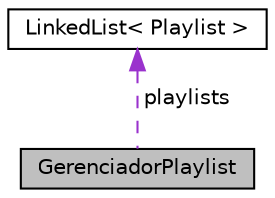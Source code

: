 digraph "GerenciadorPlaylist"
{
 // LATEX_PDF_SIZE
  edge [fontname="Helvetica",fontsize="10",labelfontname="Helvetica",labelfontsize="10"];
  node [fontname="Helvetica",fontsize="10",shape=record];
  Node1 [label="GerenciadorPlaylist",height=0.2,width=0.4,color="black", fillcolor="grey75", style="filled", fontcolor="black",tooltip=" "];
  Node2 -> Node1 [dir="back",color="darkorchid3",fontsize="10",style="dashed",label=" playlists" ,fontname="Helvetica"];
  Node2 [label="LinkedList\< Playlist \>",height=0.2,width=0.4,color="black", fillcolor="white", style="filled",URL="$classLinkedList.html",tooltip=" "];
}
